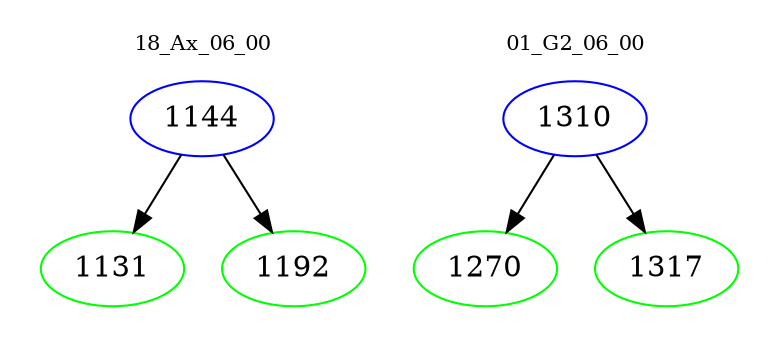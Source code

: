 digraph{
subgraph cluster_0 {
color = white
label = "18_Ax_06_00";
fontsize=10;
T0_1144 [label="1144", color="blue"]
T0_1144 -> T0_1131 [color="black"]
T0_1131 [label="1131", color="green"]
T0_1144 -> T0_1192 [color="black"]
T0_1192 [label="1192", color="green"]
}
subgraph cluster_1 {
color = white
label = "01_G2_06_00";
fontsize=10;
T1_1310 [label="1310", color="blue"]
T1_1310 -> T1_1270 [color="black"]
T1_1270 [label="1270", color="green"]
T1_1310 -> T1_1317 [color="black"]
T1_1317 [label="1317", color="green"]
}
}
